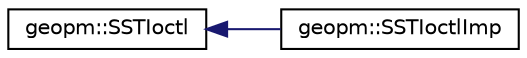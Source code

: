 digraph "Graphical Class Hierarchy"
{
 // LATEX_PDF_SIZE
  edge [fontname="Helvetica",fontsize="10",labelfontname="Helvetica",labelfontsize="10"];
  node [fontname="Helvetica",fontsize="10",shape=record];
  rankdir="LR";
  Node0 [label="geopm::SSTIoctl",height=0.2,width=0.4,color="black", fillcolor="white", style="filled",URL="$classgeopm_1_1_s_s_t_ioctl.html",tooltip="Defines functions that interact directly with SST ioctls."];
  Node0 -> Node1 [dir="back",color="midnightblue",fontsize="10",style="solid",fontname="Helvetica"];
  Node1 [label="geopm::SSTIoctlImp",height=0.2,width=0.4,color="black", fillcolor="white", style="filled",URL="$classgeopm_1_1_s_s_t_ioctl_imp.html",tooltip=" "];
}
